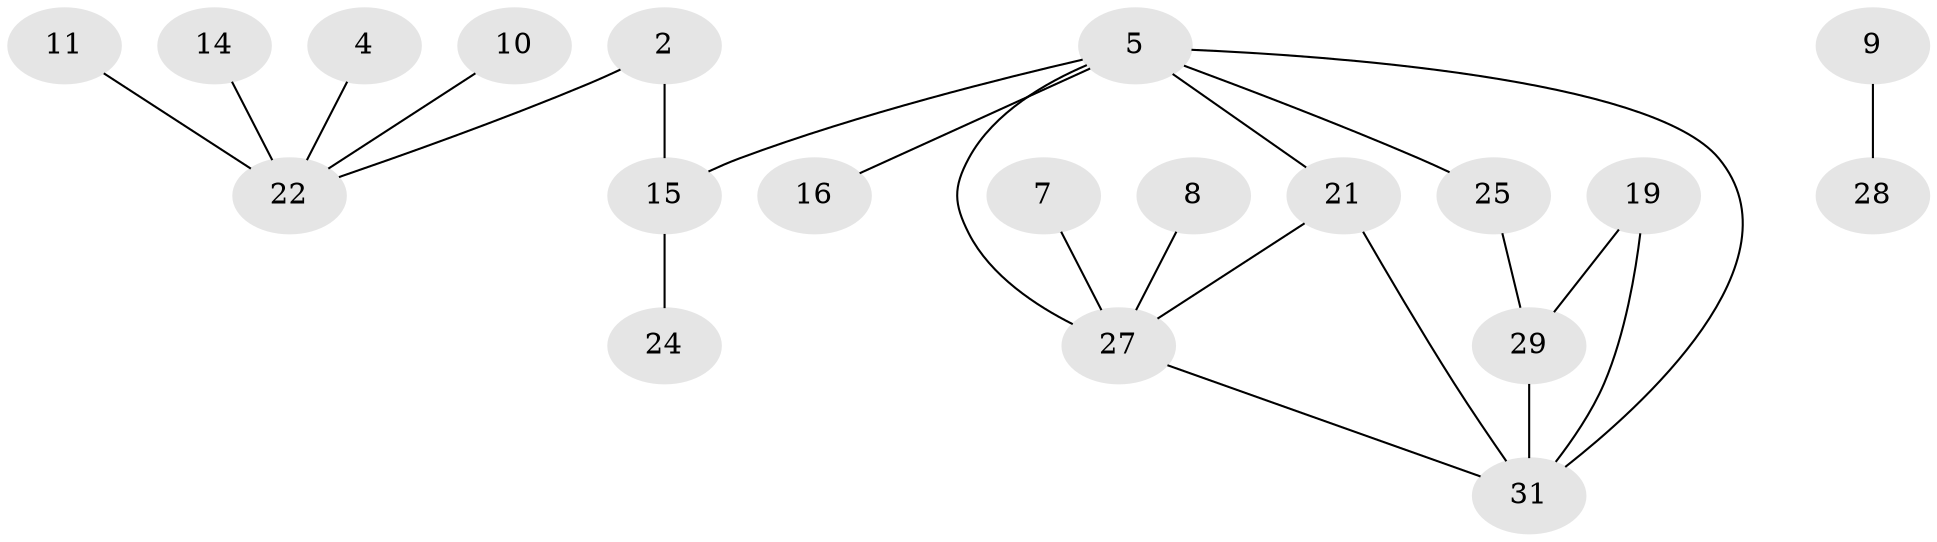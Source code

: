// original degree distribution, {0: 0.15254237288135594, 1: 0.3389830508474576, 3: 0.1694915254237288, 5: 0.03389830508474576, 2: 0.1864406779661017, 4: 0.11864406779661017}
// Generated by graph-tools (version 1.1) at 2025/25/03/09/25 03:25:23]
// undirected, 20 vertices, 23 edges
graph export_dot {
graph [start="1"]
  node [color=gray90,style=filled];
  2;
  4;
  5;
  7;
  8;
  9;
  10;
  11;
  14;
  15;
  16;
  19;
  21;
  22;
  24;
  25;
  27;
  28;
  29;
  31;
  2 -- 15 [weight=1.0];
  2 -- 22 [weight=1.0];
  4 -- 22 [weight=1.0];
  5 -- 15 [weight=1.0];
  5 -- 16 [weight=1.0];
  5 -- 21 [weight=2.0];
  5 -- 25 [weight=1.0];
  5 -- 27 [weight=2.0];
  5 -- 31 [weight=1.0];
  7 -- 27 [weight=1.0];
  8 -- 27 [weight=1.0];
  9 -- 28 [weight=1.0];
  10 -- 22 [weight=1.0];
  11 -- 22 [weight=2.0];
  14 -- 22 [weight=1.0];
  15 -- 24 [weight=1.0];
  19 -- 29 [weight=2.0];
  19 -- 31 [weight=1.0];
  21 -- 27 [weight=1.0];
  21 -- 31 [weight=1.0];
  25 -- 29 [weight=1.0];
  27 -- 31 [weight=1.0];
  29 -- 31 [weight=1.0];
}
